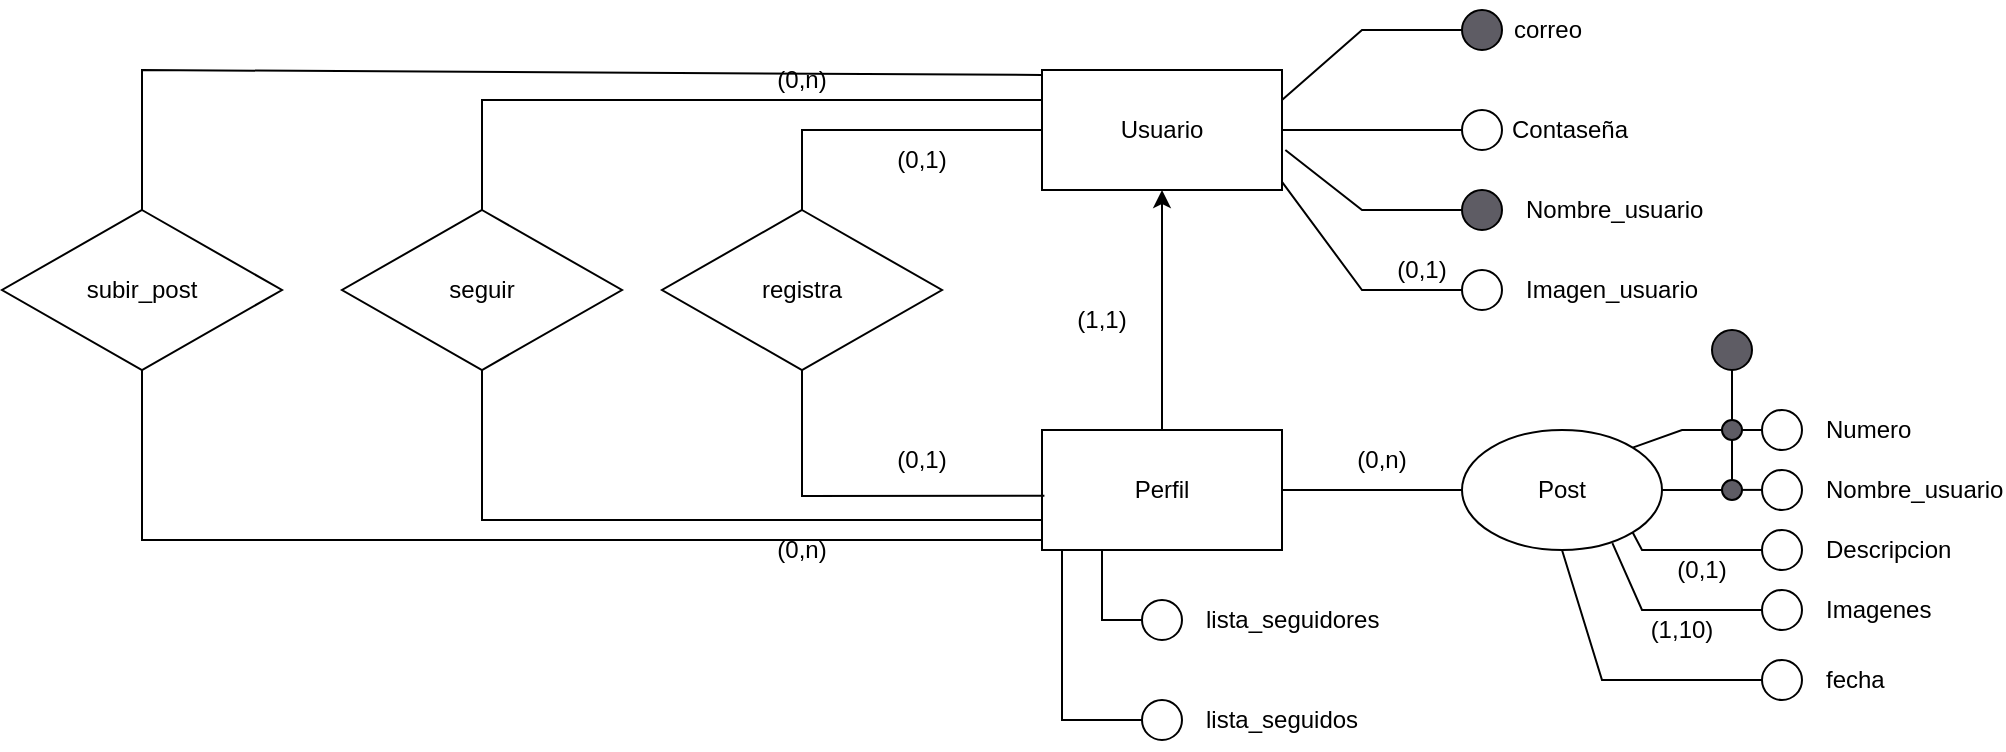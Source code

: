 <mxfile version="20.8.23" type="github"><diagram name="Página-1" id="aVz-Q3fhUkqpAix6Bvoa"><mxGraphModel dx="2187" dy="795" grid="1" gridSize="10" guides="1" tooltips="1" connect="1" arrows="1" fold="1" page="1" pageScale="1" pageWidth="827" pageHeight="1169" math="0" shadow="0"><root><mxCell id="0"/><mxCell id="1" parent="0"/><mxCell id="qy-lMsyC2qxnkSuWNksK-1" value="Usuario" style="rounded=0;whiteSpace=wrap;html=1;fillColor=none;" parent="1" vertex="1"><mxGeometry x="120" y="290" width="120" height="60" as="geometry"/></mxCell><mxCell id="qy-lMsyC2qxnkSuWNksK-10" value="Perfil" style="rounded=0;whiteSpace=wrap;html=1;fillColor=none;" parent="1" vertex="1"><mxGeometry x="120" y="470" width="120" height="60" as="geometry"/></mxCell><mxCell id="qy-lMsyC2qxnkSuWNksK-13" value="registra" style="rhombus;whiteSpace=wrap;html=1;fillColor=none;" parent="1" vertex="1"><mxGeometry x="-70" y="360" width="140" height="80" as="geometry"/></mxCell><mxCell id="qy-lMsyC2qxnkSuWNksK-15" value="" style="endArrow=none;html=1;rounded=0;exitX=0;exitY=0.5;exitDx=0;exitDy=0;entryX=0.5;entryY=0;entryDx=0;entryDy=0;" parent="1" source="qy-lMsyC2qxnkSuWNksK-1" target="qy-lMsyC2qxnkSuWNksK-13" edge="1"><mxGeometry width="50" height="50" relative="1" as="geometry"><mxPoint x="250" y="330" as="sourcePoint"/><mxPoint x="320" y="330" as="targetPoint"/><Array as="points"><mxPoint y="320"/></Array></mxGeometry></mxCell><mxCell id="qy-lMsyC2qxnkSuWNksK-16" value="" style="endArrow=none;html=1;rounded=0;exitX=0.01;exitY=0.547;exitDx=0;exitDy=0;entryX=0.5;entryY=1;entryDx=0;entryDy=0;exitPerimeter=0;" parent="1" source="qy-lMsyC2qxnkSuWNksK-10" target="qy-lMsyC2qxnkSuWNksK-13" edge="1"><mxGeometry width="50" height="50" relative="1" as="geometry"><mxPoint x="130" y="330" as="sourcePoint"/><mxPoint x="10" y="370" as="targetPoint"/><Array as="points"><mxPoint y="503"/></Array></mxGeometry></mxCell><mxCell id="qy-lMsyC2qxnkSuWNksK-18" value="" style="ellipse;whiteSpace=wrap;html=1;aspect=fixed;fillColor=#5e5c64;" parent="1" vertex="1"><mxGeometry x="330" y="350" width="20" height="20" as="geometry"/></mxCell><mxCell id="qy-lMsyC2qxnkSuWNksK-19" value="" style="ellipse;whiteSpace=wrap;html=1;aspect=fixed;fillColor=#5e5c64;" parent="1" vertex="1"><mxGeometry x="330" y="260" width="20" height="20" as="geometry"/></mxCell><mxCell id="qy-lMsyC2qxnkSuWNksK-21" value="" style="ellipse;whiteSpace=wrap;html=1;aspect=fixed;fillColor=none;" parent="1" vertex="1"><mxGeometry x="330" y="310" width="20" height="20" as="geometry"/></mxCell><mxCell id="qy-lMsyC2qxnkSuWNksK-23" value="Nombre_usuario" style="text;html=1;strokeColor=none;fillColor=none;align=left;verticalAlign=middle;whiteSpace=wrap;rounded=0;labelPosition=center;verticalLabelPosition=middle;" parent="1" vertex="1"><mxGeometry x="360" y="345" width="60" height="30" as="geometry"/></mxCell><mxCell id="qy-lMsyC2qxnkSuWNksK-24" value="correo" style="text;html=1;strokeColor=none;fillColor=none;align=left;verticalAlign=middle;whiteSpace=wrap;rounded=0;" parent="1" vertex="1"><mxGeometry x="354" y="255" width="60" height="30" as="geometry"/></mxCell><mxCell id="qy-lMsyC2qxnkSuWNksK-25" value="Contaseña" style="text;html=1;strokeColor=none;fillColor=none;align=center;verticalAlign=middle;whiteSpace=wrap;rounded=0;" parent="1" vertex="1"><mxGeometry x="354" y="305" width="60" height="30" as="geometry"/></mxCell><mxCell id="qy-lMsyC2qxnkSuWNksK-33" value="" style="endArrow=none;html=1;rounded=0;entryX=1;entryY=0.25;entryDx=0;entryDy=0;exitX=0;exitY=0.5;exitDx=0;exitDy=0;" parent="1" source="qy-lMsyC2qxnkSuWNksK-19" target="qy-lMsyC2qxnkSuWNksK-1" edge="1"><mxGeometry width="50" height="50" relative="1" as="geometry"><mxPoint x="120" y="450" as="sourcePoint"/><mxPoint x="170" y="400" as="targetPoint"/><Array as="points"><mxPoint x="280" y="270"/></Array></mxGeometry></mxCell><mxCell id="qy-lMsyC2qxnkSuWNksK-34" value="" style="endArrow=none;html=1;rounded=0;exitX=0;exitY=0.5;exitDx=0;exitDy=0;" parent="1" source="qy-lMsyC2qxnkSuWNksK-21" target="qy-lMsyC2qxnkSuWNksK-1" edge="1"><mxGeometry width="50" height="50" relative="1" as="geometry"><mxPoint x="120" y="450" as="sourcePoint"/><mxPoint x="170" y="400" as="targetPoint"/></mxGeometry></mxCell><mxCell id="qy-lMsyC2qxnkSuWNksK-35" value="" style="ellipse;whiteSpace=wrap;html=1;aspect=fixed;fillColor=none;" parent="1" vertex="1"><mxGeometry x="330" y="390" width="20" height="20" as="geometry"/></mxCell><mxCell id="qy-lMsyC2qxnkSuWNksK-36" value="Imagen_usuario" style="text;html=1;strokeColor=none;fillColor=none;align=left;verticalAlign=middle;whiteSpace=wrap;rounded=0;labelPosition=center;verticalLabelPosition=middle;" parent="1" vertex="1"><mxGeometry x="360" y="385" width="60" height="30" as="geometry"/></mxCell><mxCell id="qy-lMsyC2qxnkSuWNksK-44" value="" style="endArrow=none;html=1;rounded=0;exitX=0;exitY=0.5;exitDx=0;exitDy=0;entryX=1.014;entryY=0.667;entryDx=0;entryDy=0;entryPerimeter=0;" parent="1" source="qy-lMsyC2qxnkSuWNksK-18" target="qy-lMsyC2qxnkSuWNksK-1" edge="1"><mxGeometry width="50" height="50" relative="1" as="geometry"><mxPoint x="340" y="330" as="sourcePoint"/><mxPoint x="250" y="330" as="targetPoint"/><Array as="points"><mxPoint x="280" y="360"/></Array></mxGeometry></mxCell><mxCell id="qy-lMsyC2qxnkSuWNksK-45" value="" style="endArrow=none;html=1;rounded=0;exitX=0;exitY=0.5;exitDx=0;exitDy=0;entryX=1;entryY=0.933;entryDx=0;entryDy=0;entryPerimeter=0;" parent="1" source="qy-lMsyC2qxnkSuWNksK-35" target="qy-lMsyC2qxnkSuWNksK-1" edge="1"><mxGeometry width="50" height="50" relative="1" as="geometry"><mxPoint x="350" y="340" as="sourcePoint"/><mxPoint x="260" y="340" as="targetPoint"/><Array as="points"><mxPoint x="280" y="400"/></Array></mxGeometry></mxCell><mxCell id="qy-lMsyC2qxnkSuWNksK-46" value="" style="endArrow=classic;html=1;rounded=0;exitX=0.5;exitY=0;exitDx=0;exitDy=0;" parent="1" source="qy-lMsyC2qxnkSuWNksK-10" target="qy-lMsyC2qxnkSuWNksK-1" edge="1"><mxGeometry width="50" height="50" relative="1" as="geometry"><mxPoint x="230" y="350" as="sourcePoint"/><mxPoint x="280" y="300" as="targetPoint"/></mxGeometry></mxCell><mxCell id="qy-lMsyC2qxnkSuWNksK-48" value="(0,1)" style="text;html=1;strokeColor=none;fillColor=none;align=center;verticalAlign=middle;whiteSpace=wrap;rounded=0;" parent="1" vertex="1"><mxGeometry x="30" y="320" width="60" height="30" as="geometry"/></mxCell><mxCell id="qy-lMsyC2qxnkSuWNksK-49" value="(0,1)" style="text;html=1;strokeColor=none;fillColor=none;align=center;verticalAlign=middle;whiteSpace=wrap;rounded=0;" parent="1" vertex="1"><mxGeometry x="30" y="470" width="60" height="30" as="geometry"/></mxCell><mxCell id="qy-lMsyC2qxnkSuWNksK-50" value="(1,1)" style="text;html=1;strokeColor=none;fillColor=none;align=center;verticalAlign=middle;whiteSpace=wrap;rounded=0;" parent="1" vertex="1"><mxGeometry x="120" y="400" width="60" height="30" as="geometry"/></mxCell><mxCell id="qy-lMsyC2qxnkSuWNksK-51" value="Post" style="ellipse;whiteSpace=wrap;html=1;fillColor=none;" parent="1" vertex="1"><mxGeometry x="330" y="470" width="100" height="60" as="geometry"/></mxCell><mxCell id="qy-lMsyC2qxnkSuWNksK-52" value="" style="endArrow=none;html=1;rounded=0;entryX=0;entryY=0.5;entryDx=0;entryDy=0;" parent="1" target="qy-lMsyC2qxnkSuWNksK-51" edge="1"><mxGeometry width="50" height="50" relative="1" as="geometry"><mxPoint x="240" y="500" as="sourcePoint"/><mxPoint x="270" y="450" as="targetPoint"/></mxGeometry></mxCell><mxCell id="qy-lMsyC2qxnkSuWNksK-53" value="(0,1)" style="text;html=1;strokeColor=none;fillColor=none;align=center;verticalAlign=middle;whiteSpace=wrap;rounded=0;" parent="1" vertex="1"><mxGeometry x="280" y="375" width="60" height="30" as="geometry"/></mxCell><mxCell id="qy-lMsyC2qxnkSuWNksK-54" value="(0,n)" style="text;html=1;strokeColor=none;fillColor=none;align=center;verticalAlign=middle;whiteSpace=wrap;rounded=0;" parent="1" vertex="1"><mxGeometry x="260" y="470" width="60" height="30" as="geometry"/></mxCell><mxCell id="qy-lMsyC2qxnkSuWNksK-57" value="" style="ellipse;whiteSpace=wrap;html=1;aspect=fixed;fillColor=none;" parent="1" vertex="1"><mxGeometry x="480" y="460" width="20" height="20" as="geometry"/></mxCell><mxCell id="qy-lMsyC2qxnkSuWNksK-59" value="" style="ellipse;whiteSpace=wrap;html=1;aspect=fixed;fillColor=none;" parent="1" vertex="1"><mxGeometry x="480" y="550" width="20" height="20" as="geometry"/></mxCell><mxCell id="qy-lMsyC2qxnkSuWNksK-60" value="" style="ellipse;whiteSpace=wrap;html=1;aspect=fixed;fillColor=none;" parent="1" vertex="1"><mxGeometry x="480" y="520" width="20" height="20" as="geometry"/></mxCell><mxCell id="qy-lMsyC2qxnkSuWNksK-61" value="" style="ellipse;whiteSpace=wrap;html=1;aspect=fixed;fillColor=none;" parent="1" vertex="1"><mxGeometry x="480" y="490" width="20" height="20" as="geometry"/></mxCell><mxCell id="qy-lMsyC2qxnkSuWNksK-62" value="Numero" style="text;html=1;strokeColor=none;fillColor=none;align=left;verticalAlign=middle;whiteSpace=wrap;rounded=0;labelPosition=center;verticalLabelPosition=middle;" parent="1" vertex="1"><mxGeometry x="510" y="455" width="60" height="30" as="geometry"/></mxCell><mxCell id="qy-lMsyC2qxnkSuWNksK-63" value="Nombre_usuario" style="text;html=1;strokeColor=none;fillColor=none;align=left;verticalAlign=middle;whiteSpace=wrap;rounded=0;labelPosition=center;verticalLabelPosition=middle;" parent="1" vertex="1"><mxGeometry x="510" y="485" width="60" height="30" as="geometry"/></mxCell><mxCell id="qy-lMsyC2qxnkSuWNksK-64" value="&lt;div&gt;Descripcion&lt;/div&gt;" style="text;html=1;strokeColor=none;fillColor=none;align=left;verticalAlign=middle;whiteSpace=wrap;rounded=0;labelPosition=center;verticalLabelPosition=middle;" parent="1" vertex="1"><mxGeometry x="510" y="515" width="60" height="30" as="geometry"/></mxCell><mxCell id="qy-lMsyC2qxnkSuWNksK-65" value="Imagenes" style="text;html=1;strokeColor=none;fillColor=none;align=left;verticalAlign=middle;whiteSpace=wrap;rounded=0;labelPosition=center;verticalLabelPosition=middle;" parent="1" vertex="1"><mxGeometry x="510" y="545" width="60" height="30" as="geometry"/></mxCell><mxCell id="qy-lMsyC2qxnkSuWNksK-67" value="" style="endArrow=none;html=1;rounded=0;exitX=0;exitY=0.5;exitDx=0;exitDy=0;entryX=0.752;entryY=0.942;entryDx=0;entryDy=0;entryPerimeter=0;" parent="1" source="qy-lMsyC2qxnkSuWNksK-59" target="qy-lMsyC2qxnkSuWNksK-51" edge="1"><mxGeometry width="50" height="50" relative="1" as="geometry"><mxPoint x="480" y="570" as="sourcePoint"/><mxPoint x="390" y="516" as="targetPoint"/><Array as="points"><mxPoint x="420" y="560"/></Array></mxGeometry></mxCell><mxCell id="qy-lMsyC2qxnkSuWNksK-68" value="(1,10)" style="text;html=1;strokeColor=none;fillColor=none;align=center;verticalAlign=middle;whiteSpace=wrap;rounded=0;" parent="1" vertex="1"><mxGeometry x="410" y="555" width="60" height="30" as="geometry"/></mxCell><mxCell id="qy-lMsyC2qxnkSuWNksK-70" value="" style="endArrow=none;html=1;rounded=0;exitX=0;exitY=0.5;exitDx=0;exitDy=0;entryX=1;entryY=1;entryDx=0;entryDy=0;" parent="1" target="qy-lMsyC2qxnkSuWNksK-51" edge="1"><mxGeometry width="50" height="50" relative="1" as="geometry"><mxPoint x="480" y="530" as="sourcePoint"/><mxPoint x="405" y="497" as="targetPoint"/><Array as="points"><mxPoint x="420" y="530"/></Array></mxGeometry></mxCell><mxCell id="qy-lMsyC2qxnkSuWNksK-71" value="(0,1)" style="text;html=1;strokeColor=none;fillColor=none;align=center;verticalAlign=middle;whiteSpace=wrap;rounded=0;" parent="1" vertex="1"><mxGeometry x="420" y="525" width="60" height="30" as="geometry"/></mxCell><mxCell id="qy-lMsyC2qxnkSuWNksK-72" value="" style="ellipse;whiteSpace=wrap;html=1;aspect=fixed;fillColor=#5e5c64;" parent="1" vertex="1"><mxGeometry x="460" y="495" width="10" height="10" as="geometry"/></mxCell><mxCell id="qy-lMsyC2qxnkSuWNksK-73" value="" style="ellipse;whiteSpace=wrap;html=1;aspect=fixed;fillColor=#5e5c64;" parent="1" vertex="1"><mxGeometry x="460" y="465" width="10" height="10" as="geometry"/></mxCell><mxCell id="qy-lMsyC2qxnkSuWNksK-74" value="" style="ellipse;whiteSpace=wrap;html=1;aspect=fixed;fillColor=#5e5c64;" parent="1" vertex="1"><mxGeometry x="455" y="420" width="20" height="20" as="geometry"/></mxCell><mxCell id="qy-lMsyC2qxnkSuWNksK-75" value="" style="endArrow=none;html=1;rounded=0;entryX=1;entryY=0.5;entryDx=0;entryDy=0;exitX=0;exitY=0.5;exitDx=0;exitDy=0;" parent="1" source="qy-lMsyC2qxnkSuWNksK-72" target="qy-lMsyC2qxnkSuWNksK-51" edge="1"><mxGeometry width="50" height="50" relative="1" as="geometry"><mxPoint x="360" y="540" as="sourcePoint"/><mxPoint x="410" y="490" as="targetPoint"/></mxGeometry></mxCell><mxCell id="qy-lMsyC2qxnkSuWNksK-76" value="" style="endArrow=none;html=1;rounded=0;entryX=1;entryY=0;entryDx=0;entryDy=0;exitX=0;exitY=0.5;exitDx=0;exitDy=0;" parent="1" source="qy-lMsyC2qxnkSuWNksK-73" target="qy-lMsyC2qxnkSuWNksK-51" edge="1"><mxGeometry width="50" height="50" relative="1" as="geometry"><mxPoint x="470" y="510" as="sourcePoint"/><mxPoint x="440" y="510" as="targetPoint"/><Array as="points"><mxPoint x="440" y="470"/></Array></mxGeometry></mxCell><mxCell id="qy-lMsyC2qxnkSuWNksK-77" value="" style="endArrow=none;html=1;rounded=0;entryX=0.5;entryY=0;entryDx=0;entryDy=0;exitX=0.5;exitY=1;exitDx=0;exitDy=0;" parent="1" source="qy-lMsyC2qxnkSuWNksK-73" target="qy-lMsyC2qxnkSuWNksK-72" edge="1"><mxGeometry width="50" height="50" relative="1" as="geometry"><mxPoint x="480" y="520" as="sourcePoint"/><mxPoint x="450" y="520" as="targetPoint"/></mxGeometry></mxCell><mxCell id="qy-lMsyC2qxnkSuWNksK-78" value="" style="endArrow=none;html=1;rounded=0;entryX=0.5;entryY=0;entryDx=0;entryDy=0;exitX=0.5;exitY=1;exitDx=0;exitDy=0;" parent="1" source="qy-lMsyC2qxnkSuWNksK-74" target="qy-lMsyC2qxnkSuWNksK-73" edge="1"><mxGeometry width="50" height="50" relative="1" as="geometry"><mxPoint x="490" y="530" as="sourcePoint"/><mxPoint x="460" y="530" as="targetPoint"/></mxGeometry></mxCell><mxCell id="qy-lMsyC2qxnkSuWNksK-79" value="" style="endArrow=none;html=1;rounded=0;entryX=1;entryY=0.5;entryDx=0;entryDy=0;exitX=0;exitY=0.5;exitDx=0;exitDy=0;" parent="1" source="qy-lMsyC2qxnkSuWNksK-57" target="qy-lMsyC2qxnkSuWNksK-73" edge="1"><mxGeometry width="50" height="50" relative="1" as="geometry"><mxPoint x="500" y="540" as="sourcePoint"/><mxPoint x="470" y="540" as="targetPoint"/></mxGeometry></mxCell><mxCell id="qy-lMsyC2qxnkSuWNksK-80" value="" style="endArrow=none;html=1;rounded=0;entryX=1;entryY=0.5;entryDx=0;entryDy=0;exitX=0;exitY=0.5;exitDx=0;exitDy=0;" parent="1" edge="1"><mxGeometry width="50" height="50" relative="1" as="geometry"><mxPoint x="480" y="499.95" as="sourcePoint"/><mxPoint x="470" y="499.95" as="targetPoint"/></mxGeometry></mxCell><mxCell id="qy-lMsyC2qxnkSuWNksK-83" value="seguir" style="rhombus;whiteSpace=wrap;html=1;fillColor=none;" parent="1" vertex="1"><mxGeometry x="-230" y="360" width="140" height="80" as="geometry"/></mxCell><mxCell id="qy-lMsyC2qxnkSuWNksK-84" value="" style="endArrow=none;html=1;rounded=0;entryX=0;entryY=0.25;entryDx=0;entryDy=0;exitX=0.5;exitY=0;exitDx=0;exitDy=0;" parent="1" source="qy-lMsyC2qxnkSuWNksK-83" target="qy-lMsyC2qxnkSuWNksK-1" edge="1"><mxGeometry width="50" height="50" relative="1" as="geometry"><mxPoint x="-90" y="380" as="sourcePoint"/><mxPoint x="-40" y="330" as="targetPoint"/><Array as="points"><mxPoint x="-160" y="305"/></Array></mxGeometry></mxCell><mxCell id="qy-lMsyC2qxnkSuWNksK-85" value="" style="endArrow=none;html=1;rounded=0;entryX=0;entryY=0.75;entryDx=0;entryDy=0;exitX=0.5;exitY=1;exitDx=0;exitDy=0;" parent="1" source="qy-lMsyC2qxnkSuWNksK-83" target="qy-lMsyC2qxnkSuWNksK-10" edge="1"><mxGeometry width="50" height="50" relative="1" as="geometry"><mxPoint x="-150" y="370" as="sourcePoint"/><mxPoint x="130" y="315" as="targetPoint"/><Array as="points"><mxPoint x="-160" y="515"/></Array></mxGeometry></mxCell><mxCell id="qy-lMsyC2qxnkSuWNksK-86" value="(0,n)" style="text;html=1;strokeColor=none;fillColor=none;align=center;verticalAlign=middle;whiteSpace=wrap;rounded=0;" parent="1" vertex="1"><mxGeometry x="-30" y="280" width="60" height="30" as="geometry"/></mxCell><mxCell id="qy-lMsyC2qxnkSuWNksK-87" value="(0,n)" style="text;html=1;strokeColor=none;fillColor=none;align=center;verticalAlign=middle;whiteSpace=wrap;rounded=0;" parent="1" vertex="1"><mxGeometry x="-30" y="515" width="60" height="30" as="geometry"/></mxCell><mxCell id="qy-lMsyC2qxnkSuWNksK-88" value="subir_post" style="rhombus;whiteSpace=wrap;html=1;fillColor=none;" parent="1" vertex="1"><mxGeometry x="-400" y="360" width="140" height="80" as="geometry"/></mxCell><mxCell id="qy-lMsyC2qxnkSuWNksK-89" value="" style="endArrow=none;html=1;rounded=0;entryX=0;entryY=0.25;entryDx=0;entryDy=0;exitX=0.5;exitY=0;exitDx=0;exitDy=0;" parent="1" source="qy-lMsyC2qxnkSuWNksK-88" edge="1"><mxGeometry width="50" height="50" relative="1" as="geometry"><mxPoint x="-160" y="347.5" as="sourcePoint"/><mxPoint x="120" y="292.5" as="targetPoint"/><Array as="points"><mxPoint x="-330" y="290"/></Array></mxGeometry></mxCell><mxCell id="qy-lMsyC2qxnkSuWNksK-90" value="" style="endArrow=none;html=1;rounded=0;entryX=0;entryY=0.25;entryDx=0;entryDy=0;exitX=0.5;exitY=1;exitDx=0;exitDy=0;" parent="1" source="qy-lMsyC2qxnkSuWNksK-88" edge="1"><mxGeometry width="50" height="50" relative="1" as="geometry"><mxPoint x="-160" y="580" as="sourcePoint"/><mxPoint x="120" y="525" as="targetPoint"/><Array as="points"><mxPoint x="-330" y="525"/></Array></mxGeometry></mxCell><mxCell id="qy-lMsyC2qxnkSuWNksK-91" value="" style="ellipse;whiteSpace=wrap;html=1;aspect=fixed;fillColor=none;" parent="1" vertex="1"><mxGeometry x="480" y="585" width="20" height="20" as="geometry"/></mxCell><mxCell id="qy-lMsyC2qxnkSuWNksK-92" value="fecha" style="text;html=1;strokeColor=none;fillColor=none;align=left;verticalAlign=middle;whiteSpace=wrap;rounded=0;labelPosition=center;verticalLabelPosition=middle;" parent="1" vertex="1"><mxGeometry x="510" y="580" width="60" height="30" as="geometry"/></mxCell><mxCell id="qy-lMsyC2qxnkSuWNksK-93" value="" style="endArrow=none;html=1;rounded=0;exitX=0;exitY=0.5;exitDx=0;exitDy=0;entryX=0.5;entryY=1;entryDx=0;entryDy=0;" parent="1" source="qy-lMsyC2qxnkSuWNksK-91" target="qy-lMsyC2qxnkSuWNksK-51" edge="1"><mxGeometry width="50" height="50" relative="1" as="geometry"><mxPoint x="475" y="588" as="sourcePoint"/><mxPoint x="400" y="555" as="targetPoint"/><Array as="points"><mxPoint x="400" y="595"/></Array></mxGeometry></mxCell><mxCell id="qy-lMsyC2qxnkSuWNksK-94" value="" style="ellipse;whiteSpace=wrap;html=1;aspect=fixed;fillColor=none;" parent="1" vertex="1"><mxGeometry x="170" y="555" width="20" height="20" as="geometry"/></mxCell><mxCell id="qy-lMsyC2qxnkSuWNksK-95" value="" style="ellipse;whiteSpace=wrap;html=1;aspect=fixed;fillColor=none;" parent="1" vertex="1"><mxGeometry x="170" y="605" width="20" height="20" as="geometry"/></mxCell><mxCell id="qy-lMsyC2qxnkSuWNksK-96" value="lista_seguidores" style="text;html=1;strokeColor=none;fillColor=none;align=left;verticalAlign=middle;whiteSpace=wrap;rounded=0;labelPosition=center;verticalLabelPosition=middle;" parent="1" vertex="1"><mxGeometry x="200" y="550" width="60" height="30" as="geometry"/></mxCell><mxCell id="qy-lMsyC2qxnkSuWNksK-97" value="lista_seguidos" style="text;html=1;strokeColor=none;fillColor=none;align=left;verticalAlign=middle;whiteSpace=wrap;rounded=0;labelPosition=center;verticalLabelPosition=middle;" parent="1" vertex="1"><mxGeometry x="200" y="600" width="60" height="30" as="geometry"/></mxCell><mxCell id="qy-lMsyC2qxnkSuWNksK-98" value="" style="endArrow=none;html=1;rounded=0;entryX=0.25;entryY=1;entryDx=0;entryDy=0;exitX=0;exitY=0.5;exitDx=0;exitDy=0;" parent="1" source="qy-lMsyC2qxnkSuWNksK-94" target="qy-lMsyC2qxnkSuWNksK-10" edge="1"><mxGeometry width="50" height="50" relative="1" as="geometry"><mxPoint x="470" y="480" as="sourcePoint"/><mxPoint x="425" y="489" as="targetPoint"/><Array as="points"><mxPoint x="150" y="565"/></Array></mxGeometry></mxCell><mxCell id="qy-lMsyC2qxnkSuWNksK-99" value="" style="endArrow=none;html=1;rounded=0;entryX=0.25;entryY=1;entryDx=0;entryDy=0;exitX=0;exitY=0.5;exitDx=0;exitDy=0;" parent="1" source="qy-lMsyC2qxnkSuWNksK-95" edge="1"><mxGeometry width="50" height="50" relative="1" as="geometry"><mxPoint x="150" y="565" as="sourcePoint"/><mxPoint x="130" y="530" as="targetPoint"/><Array as="points"><mxPoint x="130" y="615"/></Array></mxGeometry></mxCell></root></mxGraphModel></diagram></mxfile>